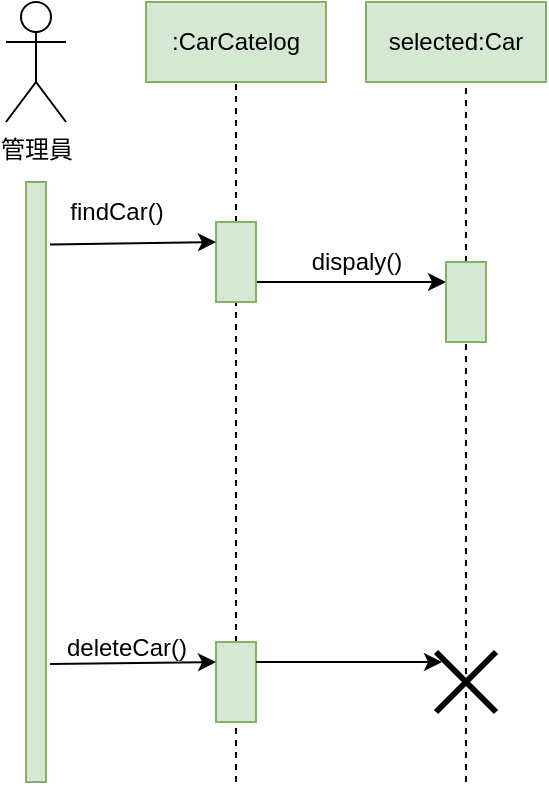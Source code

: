<mxfile version="22.1.11" type="google">
  <diagram name="第 1 页" id="CPwQCZEWXe2ym4R3WM7a">
    <mxGraphModel grid="1" page="1" gridSize="10" guides="1" tooltips="1" connect="1" arrows="1" fold="1" pageScale="1" pageWidth="827" pageHeight="1169" math="0" shadow="0">
      <root>
        <mxCell id="0" />
        <mxCell id="1" parent="0" />
        <mxCell id="P2Xjov2AFM7ROwXn44B3-1" value=":CarCatelog" style="rounded=0;whiteSpace=wrap;html=1;fillColor=#d5e8d4;strokeColor=#82b366;" vertex="1" parent="1">
          <mxGeometry x="110" y="80" width="90" height="40" as="geometry" />
        </mxCell>
        <mxCell id="P2Xjov2AFM7ROwXn44B3-2" value="selected:Car" style="rounded=0;whiteSpace=wrap;html=1;fillColor=#d5e8d4;strokeColor=#82b366;" vertex="1" parent="1">
          <mxGeometry x="220" y="80" width="90" height="40" as="geometry" />
        </mxCell>
        <mxCell id="P2Xjov2AFM7ROwXn44B3-3" value="管理員" style="shape=umlActor;verticalLabelPosition=bottom;verticalAlign=top;html=1;outlineConnect=0;" vertex="1" parent="1">
          <mxGeometry x="40" y="80" width="30" height="60" as="geometry" />
        </mxCell>
        <mxCell id="P2Xjov2AFM7ROwXn44B3-4" value="" style="rounded=0;whiteSpace=wrap;html=1;fillColor=#d5e8d4;strokeColor=#82b366;" vertex="1" parent="1">
          <mxGeometry x="50" y="170" width="10" height="300" as="geometry" />
        </mxCell>
        <mxCell id="P2Xjov2AFM7ROwXn44B3-5" value="" style="endArrow=none;dashed=1;html=1;rounded=0;entryX=0.5;entryY=1;entryDx=0;entryDy=0;" edge="1" parent="1" source="P2Xjov2AFM7ROwXn44B3-7" target="P2Xjov2AFM7ROwXn44B3-1">
          <mxGeometry width="50" height="50" relative="1" as="geometry">
            <mxPoint x="160" y="470" as="sourcePoint" />
            <mxPoint x="180" y="270" as="targetPoint" />
          </mxGeometry>
        </mxCell>
        <mxCell id="P2Xjov2AFM7ROwXn44B3-6" value="" style="endArrow=none;dashed=1;html=1;rounded=0;entryX=0.5;entryY=1;entryDx=0;entryDy=0;" edge="1" parent="1" source="P2Xjov2AFM7ROwXn44B3-11">
          <mxGeometry width="50" height="50" relative="1" as="geometry">
            <mxPoint x="270" y="470" as="sourcePoint" />
            <mxPoint x="270" y="120" as="targetPoint" />
          </mxGeometry>
        </mxCell>
        <mxCell id="P2Xjov2AFM7ROwXn44B3-8" value="" style="endArrow=none;dashed=1;html=1;rounded=0;entryX=0.5;entryY=1;entryDx=0;entryDy=0;" edge="1" parent="1" source="P2Xjov2AFM7ROwXn44B3-9" target="P2Xjov2AFM7ROwXn44B3-7">
          <mxGeometry width="50" height="50" relative="1" as="geometry">
            <mxPoint x="160" y="470" as="sourcePoint" />
            <mxPoint x="155" y="120" as="targetPoint" />
          </mxGeometry>
        </mxCell>
        <mxCell id="P2Xjov2AFM7ROwXn44B3-13" style="edgeStyle=orthogonalEdgeStyle;rounded=0;orthogonalLoop=1;jettySize=auto;html=1;exitX=1;exitY=0.75;exitDx=0;exitDy=0;entryX=0;entryY=0.25;entryDx=0;entryDy=0;" edge="1" parent="1" source="P2Xjov2AFM7ROwXn44B3-7" target="P2Xjov2AFM7ROwXn44B3-11">
          <mxGeometry relative="1" as="geometry" />
        </mxCell>
        <mxCell id="P2Xjov2AFM7ROwXn44B3-7" value="" style="rounded=0;whiteSpace=wrap;html=1;fillColor=#d5e8d4;strokeColor=#82b366;" vertex="1" parent="1">
          <mxGeometry x="145" y="190" width="20" height="40" as="geometry" />
        </mxCell>
        <mxCell id="P2Xjov2AFM7ROwXn44B3-10" value="" style="endArrow=none;dashed=1;html=1;rounded=0;entryX=0.5;entryY=1;entryDx=0;entryDy=0;" edge="1" parent="1" target="P2Xjov2AFM7ROwXn44B3-9">
          <mxGeometry width="50" height="50" relative="1" as="geometry">
            <mxPoint x="155" y="470" as="sourcePoint" />
            <mxPoint x="155" y="230" as="targetPoint" />
          </mxGeometry>
        </mxCell>
        <mxCell id="P2Xjov2AFM7ROwXn44B3-9" value="" style="rounded=0;whiteSpace=wrap;html=1;fillColor=#d5e8d4;strokeColor=#82b366;" vertex="1" parent="1">
          <mxGeometry x="145" y="400" width="20" height="40" as="geometry" />
        </mxCell>
        <mxCell id="P2Xjov2AFM7ROwXn44B3-12" value="" style="endArrow=none;dashed=1;html=1;rounded=0;entryX=0.5;entryY=1;entryDx=0;entryDy=0;" edge="1" parent="1" target="P2Xjov2AFM7ROwXn44B3-11">
          <mxGeometry width="50" height="50" relative="1" as="geometry">
            <mxPoint x="270" y="470" as="sourcePoint" />
            <mxPoint x="270" y="120" as="targetPoint" />
          </mxGeometry>
        </mxCell>
        <mxCell id="P2Xjov2AFM7ROwXn44B3-11" value="" style="rounded=0;whiteSpace=wrap;html=1;fillColor=#d5e8d4;strokeColor=#82b366;" vertex="1" parent="1">
          <mxGeometry x="260" y="210" width="20" height="40" as="geometry" />
        </mxCell>
        <mxCell id="P2Xjov2AFM7ROwXn44B3-14" value="" style="endArrow=classic;html=1;rounded=0;exitX=1.2;exitY=0.104;exitDx=0;exitDy=0;exitPerimeter=0;entryX=0;entryY=0.25;entryDx=0;entryDy=0;" edge="1" parent="1" source="P2Xjov2AFM7ROwXn44B3-4" target="P2Xjov2AFM7ROwXn44B3-7">
          <mxGeometry width="50" height="50" relative="1" as="geometry">
            <mxPoint x="130" y="320" as="sourcePoint" />
            <mxPoint x="180" y="270" as="targetPoint" />
          </mxGeometry>
        </mxCell>
        <mxCell id="P2Xjov2AFM7ROwXn44B3-15" value="" style="endArrow=classic;html=1;rounded=0;exitX=1.2;exitY=0.104;exitDx=0;exitDy=0;exitPerimeter=0;entryX=0;entryY=0.25;entryDx=0;entryDy=0;" edge="1" parent="1">
          <mxGeometry width="50" height="50" relative="1" as="geometry">
            <mxPoint x="62" y="411" as="sourcePoint" />
            <mxPoint x="145" y="410" as="targetPoint" />
          </mxGeometry>
        </mxCell>
        <mxCell id="P2Xjov2AFM7ROwXn44B3-16" value="" style="shape=umlDestroy;whiteSpace=wrap;html=1;strokeWidth=3;targetShapes=umlLifeline;" vertex="1" parent="1">
          <mxGeometry x="255" y="405" width="30" height="30" as="geometry" />
        </mxCell>
        <mxCell id="P2Xjov2AFM7ROwXn44B3-17" style="edgeStyle=orthogonalEdgeStyle;rounded=0;orthogonalLoop=1;jettySize=auto;html=1;exitX=1;exitY=0.25;exitDx=0;exitDy=0;entryX=0.1;entryY=0.167;entryDx=0;entryDy=0;entryPerimeter=0;" edge="1" parent="1" source="P2Xjov2AFM7ROwXn44B3-9" target="P2Xjov2AFM7ROwXn44B3-16">
          <mxGeometry relative="1" as="geometry" />
        </mxCell>
        <mxCell id="P2Xjov2AFM7ROwXn44B3-18" value="dispaly()" style="text;html=1;align=center;verticalAlign=middle;resizable=0;points=[];autosize=1;strokeColor=none;fillColor=none;" vertex="1" parent="1">
          <mxGeometry x="180" y="195" width="70" height="30" as="geometry" />
        </mxCell>
        <mxCell id="P2Xjov2AFM7ROwXn44B3-19" value="findCar()" style="text;html=1;align=center;verticalAlign=middle;resizable=0;points=[];autosize=1;strokeColor=none;fillColor=none;" vertex="1" parent="1">
          <mxGeometry x="60" y="170" width="70" height="30" as="geometry" />
        </mxCell>
        <mxCell id="P2Xjov2AFM7ROwXn44B3-20" value="deleteCar()" style="text;html=1;align=center;verticalAlign=middle;resizable=0;points=[];autosize=1;strokeColor=none;fillColor=none;" vertex="1" parent="1">
          <mxGeometry x="60" y="388" width="80" height="30" as="geometry" />
        </mxCell>
      </root>
    </mxGraphModel>
  </diagram>
</mxfile>
